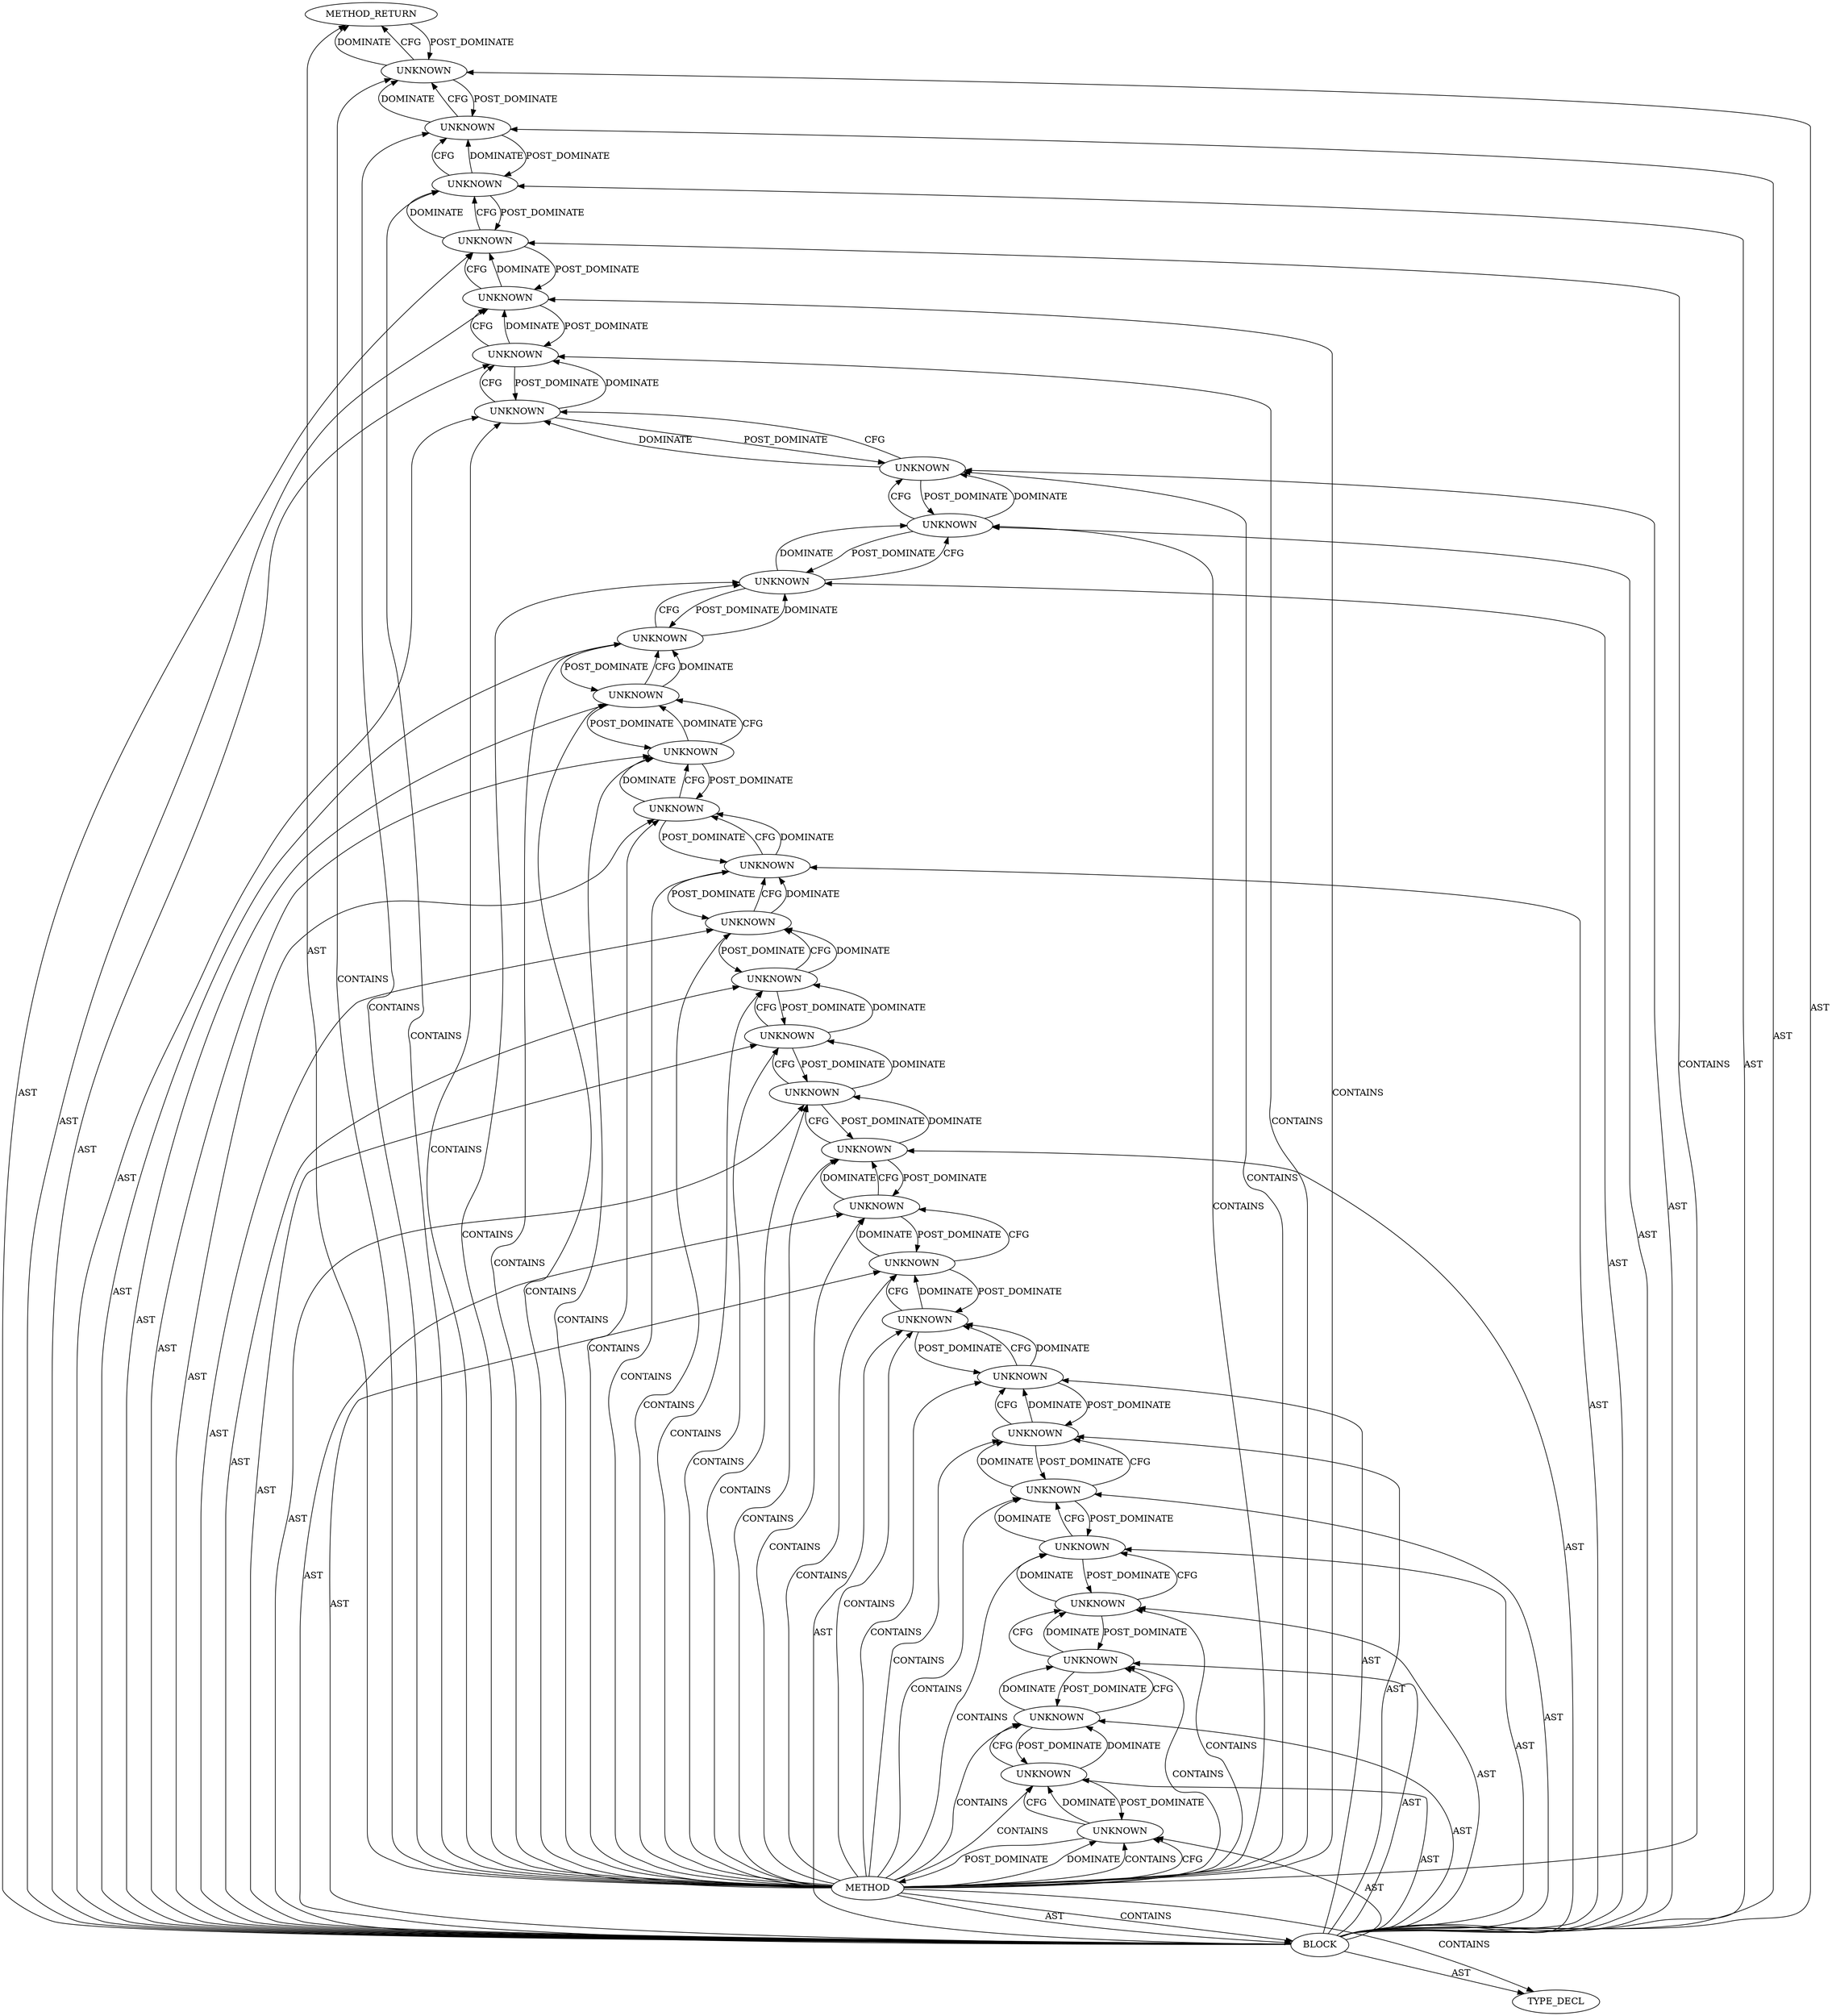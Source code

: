 digraph {
  18906 [label=METHOD_RETURN ORDER=2 CODE="RET" COLUMN_NUMBER=1 LINE_NUMBER=1 TYPE_FULL_NAME="ANY" EVALUATION_STRATEGY="BY_VALUE"]
  18889 [label=UNKNOWN ORDER=17 PARSER_TYPE_NAME="CASTProblemDeclaration" ARGUMENT_INDEX=17 CODE="__entry->tcp_seq = tcp_seq;" COLUMN_NUMBER=3 LINE_NUMBER=93 TYPE_FULL_NAME="<empty>" CONTAINED_REF="<empty>"]
  18890 [label=UNKNOWN ORDER=18 PARSER_TYPE_NAME="CASTProblemDeclaration" ARGUMENT_INDEX=18 CODE="__entry->sync_type = sync_type;" COLUMN_NUMBER=3 LINE_NUMBER=94 TYPE_FULL_NAME="<empty>" CONTAINED_REF="<empty>"]
  18900 [label=UNKNOWN ORDER=28 PARSER_TYPE_NAME="CASTProblemDeclaration" ARGUMENT_INDEX=28 CODE="__entry->exp_tcp_seq = exp_tcp_seq;" COLUMN_NUMBER=3 LINE_NUMBER=162 TYPE_FULL_NAME="<empty>" CONTAINED_REF="<empty>"]
  18875 [label=UNKNOWN ORDER=3 PARSER_TYPE_NAME="CASTProblemDeclaration" ARGUMENT_INDEX=3 CODE="__entry->rec_no = get_unaligned_be64(rec_no);" COLUMN_NUMBER=3 LINE_NUMBER=31 TYPE_FULL_NAME="<empty>" CONTAINED_REF="<empty>"]
  18879 [label=UNKNOWN ORDER=7 PARSER_TYPE_NAME="CASTProblemDeclaration" ARGUMENT_INDEX=7 CODE="),

	TP_printk(
		\"sk=%p direction=%d tcp_seq=%u rec_no=%llu ret=%d\",
		__entry->sk, __entry->dir, __entry->tcp_seq, __entry->rec_no,
		__entry->ret
	)
);" COLUMN_NUMBER=2 LINE_NUMBER=35 TYPE_FULL_NAME="<empty>" CONTAINED_REF="<empty>"]
  18899 [label=UNKNOWN ORDER=27 PARSER_TYPE_NAME="CASTProblemDeclaration" ARGUMENT_INDEX=27 CODE="__entry->tcp_seq = tcp_seq;" COLUMN_NUMBER=3 LINE_NUMBER=161 TYPE_FULL_NAME="<empty>" CONTAINED_REF="<empty>"]
  18902 [label=UNKNOWN ORDER=30 PARSER_TYPE_NAME="CASTProblemDeclaration" ARGUMENT_INDEX=30 CODE="TRACE_EVENT(tls_device_tx_resync_send,

	TP_PROTO(struct sock *sk, u32 tcp_seq, u8 *rec_no),

	TP_ARGS(sk, tcp_seq, rec_no),

	TP_STRUCT__entry(
		__field(	struct sock *,	sk		)
		__field(	u64,		rec_no		)
		__field(	u32,		tcp_seq		)
	),

	TP_fast_assign(
		__entry->sk = sk;" COLUMN_NUMBER=1 LINE_NUMBER=171 TYPE_FULL_NAME="<empty>" CONTAINED_REF="<empty>"]
  18881 [label=UNKNOWN ORDER=9 PARSER_TYPE_NAME="CASTProblemDeclaration" ARGUMENT_INDEX=9 CODE="__entry->rec_no = get_unaligned_be64(rec_no);" COLUMN_NUMBER=3 LINE_NUMBER=62 TYPE_FULL_NAME="<empty>" CONTAINED_REF="<empty>"]
  18905 [label=UNKNOWN ORDER=33 PARSER_TYPE_NAME="CASTProblemDeclaration" ARGUMENT_INDEX=33 CODE="),

	TP_printk(
		\"sk=%p tcp_seq=%u rec_no=%llu\",
		__entry->sk, __entry->tcp_seq, __entry->rec_no
	)
);" COLUMN_NUMBER=2 LINE_NUMBER=187 TYPE_FULL_NAME="<empty>" CONTAINED_REF="<empty>"]
  18892 [label=UNKNOWN ORDER=20 PARSER_TYPE_NAME="CASTProblemDeclaration" ARGUMENT_INDEX=20 CODE="TRACE_EVENT(tls_device_rx_resync_nh_schedule,

	TP_PROTO(struct sock *sk),

	TP_ARGS(sk),

	TP_STRUCT__entry(
		__field(	struct sock *,	sk		)
	),

	TP_fast_assign(
		__entry->sk = sk;" COLUMN_NUMBER=1 LINE_NUMBER=104 TYPE_FULL_NAME="<empty>" CONTAINED_REF="<empty>"]
  18904 [label=UNKNOWN ORDER=32 PARSER_TYPE_NAME="CASTProblemDeclaration" ARGUMENT_INDEX=32 CODE="__entry->tcp_seq = tcp_seq;" COLUMN_NUMBER=3 LINE_NUMBER=186 TYPE_FULL_NAME="<empty>" CONTAINED_REF="<empty>"]
  18872 [label=BLOCK ORDER=1 ARGUMENT_INDEX=-1 CODE="<empty>" COLUMN_NUMBER=1 LINE_NUMBER=1 TYPE_FULL_NAME="ANY"]
  18871 [label=METHOD COLUMN_NUMBER=1 LINE_NUMBER=1 COLUMN_NUMBER_END=31 IS_EXTERNAL=false SIGNATURE="" NAME="<global>" AST_PARENT_TYPE="TYPE_DECL" AST_PARENT_FULL_NAME="trace.h:<global>" ORDER=1 CODE="<global>" FULL_NAME="trace.h:<global>" LINE_NUMBER_END=202 FILENAME="trace.h"]
  18886 [label=UNKNOWN ORDER=14 PARSER_TYPE_NAME="CASTProblemDeclaration" ARGUMENT_INDEX=14 CODE="),

	TP_printk(
		\"sk=%p tcp_seq=%u rec_no=%llu len=%u encrypted=%d decrypted=%d\",
		__entry->sk, __entry->tcp_seq,
		__entry->rec_no, __entry->rec_len,
		__entry->encrypted, __entry->decrypted
	)
);" COLUMN_NUMBER=2 LINE_NUMBER=67 TYPE_FULL_NAME="<empty>" CONTAINED_REF="<empty>"]
  18885 [label=UNKNOWN ORDER=13 PARSER_TYPE_NAME="CASTProblemDeclaration" ARGUMENT_INDEX=13 CODE="__entry->decrypted = decrypted;" COLUMN_NUMBER=3 LINE_NUMBER=66 TYPE_FULL_NAME="<empty>" CONTAINED_REF="<empty>"]
  18903 [label=UNKNOWN ORDER=31 PARSER_TYPE_NAME="CASTProblemDeclaration" ARGUMENT_INDEX=31 CODE="__entry->rec_no = get_unaligned_be64(rec_no);" COLUMN_NUMBER=3 LINE_NUMBER=185 TYPE_FULL_NAME="<empty>" CONTAINED_REF="<empty>"]
  18891 [label=UNKNOWN ORDER=19 PARSER_TYPE_NAME="CASTProblemDeclaration" ARGUMENT_INDEX=19 CODE="),

	TP_printk(
		\"sk=%p tcp_seq=%u rec_no=%llu sync_type=%d\",
		__entry->sk, __entry->tcp_seq, __entry->rec_no,
		__entry->sync_type
	)
);" COLUMN_NUMBER=2 LINE_NUMBER=95 TYPE_FULL_NAME="<empty>" CONTAINED_REF="<empty>"]
  18898 [label=UNKNOWN ORDER=26 PARSER_TYPE_NAME="CASTProblemDeclaration" ARGUMENT_INDEX=26 CODE="TRACE_EVENT(tls_device_tx_resync_req,

	TP_PROTO(struct sock *sk, u32 tcp_seq, u32 exp_tcp_seq),

	TP_ARGS(sk, tcp_seq, exp_tcp_seq),

	TP_STRUCT__entry(
		__field(	struct sock *,	sk		)
		__field(	u32,		tcp_seq		)
		__field(	u32,		exp_tcp_seq	)
	),

	TP_fast_assign(
		__entry->sk = sk;" COLUMN_NUMBER=1 LINE_NUMBER=147 TYPE_FULL_NAME="<empty>" CONTAINED_REF="<empty>"]
  18876 [label=UNKNOWN ORDER=4 PARSER_TYPE_NAME="CASTProblemDeclaration" ARGUMENT_INDEX=4 CODE="__entry->dir = dir;" COLUMN_NUMBER=3 LINE_NUMBER=32 TYPE_FULL_NAME="<empty>" CONTAINED_REF="<empty>"]
  18894 [label=UNKNOWN ORDER=22 PARSER_TYPE_NAME="CASTProblemDeclaration" ARGUMENT_INDEX=22 CODE="TRACE_EVENT(tls_device_rx_resync_nh_delay,

	TP_PROTO(struct sock *sk, u32 sock_data, u32 rec_len),

	TP_ARGS(sk, sock_data, rec_len),

	TP_STRUCT__entry(
		__field(	struct sock *,	sk		)
		__field(	u32,		sock_data	)
		__field(	u32,		rec_len		)
	),

	TP_fast_assign(
		__entry->sk = sk;" COLUMN_NUMBER=1 LINE_NUMBER=123 TYPE_FULL_NAME="<empty>" CONTAINED_REF="<empty>"]
  18878 [label=UNKNOWN ORDER=6 PARSER_TYPE_NAME="CASTProblemDeclaration" ARGUMENT_INDEX=6 CODE="__entry->ret = ret;" COLUMN_NUMBER=3 LINE_NUMBER=34 TYPE_FULL_NAME="<empty>" CONTAINED_REF="<empty>"]
  18888 [label=UNKNOWN ORDER=16 PARSER_TYPE_NAME="CASTProblemDeclaration" ARGUMENT_INDEX=16 CODE="__entry->rec_no = get_unaligned_be64(rec_no);" COLUMN_NUMBER=3 LINE_NUMBER=92 TYPE_FULL_NAME="<empty>" CONTAINED_REF="<empty>"]
  18877 [label=UNKNOWN ORDER=5 PARSER_TYPE_NAME="CASTProblemDeclaration" ARGUMENT_INDEX=5 CODE="__entry->tcp_seq = tcp_seq;" COLUMN_NUMBER=3 LINE_NUMBER=33 TYPE_FULL_NAME="<empty>" CONTAINED_REF="<empty>"]
  18883 [label=UNKNOWN ORDER=11 PARSER_TYPE_NAME="CASTProblemDeclaration" ARGUMENT_INDEX=11 CODE="__entry->rec_len = rec_len;" COLUMN_NUMBER=3 LINE_NUMBER=64 TYPE_FULL_NAME="<empty>" CONTAINED_REF="<empty>"]
  18897 [label=UNKNOWN ORDER=25 PARSER_TYPE_NAME="CASTProblemDeclaration" ARGUMENT_INDEX=25 CODE="),

	TP_printk(
		\"sk=%p sock_data=%u rec_len=%u\",
		__entry->sk, __entry->sock_data, __entry->rec_len
	)
);" COLUMN_NUMBER=2 LINE_NUMBER=139 TYPE_FULL_NAME="<empty>" CONTAINED_REF="<empty>"]
  18887 [label=UNKNOWN ORDER=15 PARSER_TYPE_NAME="CASTProblemDeclaration" ARGUMENT_INDEX=15 CODE="TRACE_EVENT(tls_device_rx_resync_send,

	TP_PROTO(struct sock *sk, u32 tcp_seq, u8 *rec_no, int sync_type),

	TP_ARGS(sk, tcp_seq, rec_no, sync_type),

	TP_STRUCT__entry(
		__field(	struct sock *,	sk		)
		__field(	u64,		rec_no		)
		__field(	u32,		tcp_seq		)
		__field(	int,		sync_type	)
	),

	TP_fast_assign(
		__entry->sk = sk;" COLUMN_NUMBER=1 LINE_NUMBER=77 TYPE_FULL_NAME="<empty>" CONTAINED_REF="<empty>"]
  18896 [label=UNKNOWN ORDER=24 PARSER_TYPE_NAME="CASTProblemDeclaration" ARGUMENT_INDEX=24 CODE="__entry->rec_len = rec_len;" COLUMN_NUMBER=3 LINE_NUMBER=138 TYPE_FULL_NAME="<empty>" CONTAINED_REF="<empty>"]
  18873 [label=TYPE_DECL AST_PARENT_TYPE="" AST_PARENT_FULL_NAME="" ORDER=1 CODE="struct sock" COLUMN_NUMBER=1 FULL_NAME="sock" LINE_NUMBER=13 IS_EXTERNAL=false FILENAME="trace.h" NAME="sock"]
  18901 [label=UNKNOWN ORDER=29 PARSER_TYPE_NAME="CASTProblemDeclaration" ARGUMENT_INDEX=29 CODE="),

	TP_printk(
		\"sk=%p tcp_seq=%u exp_tcp_seq=%u\",
		__entry->sk, __entry->tcp_seq, __entry->exp_tcp_seq
	)
);" COLUMN_NUMBER=2 LINE_NUMBER=163 TYPE_FULL_NAME="<empty>" CONTAINED_REF="<empty>"]
  18893 [label=UNKNOWN ORDER=21 PARSER_TYPE_NAME="CASTProblemDeclaration" ARGUMENT_INDEX=21 CODE="),

	TP_printk(
		\"sk=%p\", __entry->sk
	)
);" COLUMN_NUMBER=2 LINE_NUMBER=116 TYPE_FULL_NAME="<empty>" CONTAINED_REF="<empty>"]
  18882 [label=UNKNOWN ORDER=10 PARSER_TYPE_NAME="CASTProblemDeclaration" ARGUMENT_INDEX=10 CODE="__entry->tcp_seq = tcp_seq;" COLUMN_NUMBER=3 LINE_NUMBER=63 TYPE_FULL_NAME="<empty>" CONTAINED_REF="<empty>"]
  18874 [label=UNKNOWN ORDER=2 PARSER_TYPE_NAME="CASTProblemDeclaration" ARGUMENT_INDEX=2 CODE="TRACE_EVENT(tls_device_offload_set,

	TP_PROTO(struct sock *sk, int dir, u32 tcp_seq, u8 *rec_no, int ret),

	TP_ARGS(sk, dir, tcp_seq, rec_no, ret),

	TP_STRUCT__entry(
		__field(	struct sock *,	sk		)
		__field(	u64,		rec_no		)
		__field(	int,		dir		)
		__field(	u32,		tcp_seq		)
		__field(	int,		ret		)
	),

	TP_fast_assign(
		__entry->sk = sk;" COLUMN_NUMBER=1 LINE_NUMBER=15 TYPE_FULL_NAME="<empty>" CONTAINED_REF="<empty>"]
  18895 [label=UNKNOWN ORDER=23 PARSER_TYPE_NAME="CASTProblemDeclaration" ARGUMENT_INDEX=23 CODE="__entry->sock_data = sock_data;" COLUMN_NUMBER=3 LINE_NUMBER=137 TYPE_FULL_NAME="<empty>" CONTAINED_REF="<empty>"]
  18880 [label=UNKNOWN ORDER=8 PARSER_TYPE_NAME="CASTProblemDeclaration" ARGUMENT_INDEX=8 CODE="TRACE_EVENT(tls_device_decrypted,

	TP_PROTO(struct sock *sk, u32 tcp_seq, u8 *rec_no, u32 rec_len,
		 bool encrypted, bool decrypted),

	TP_ARGS(sk, tcp_seq, rec_no, rec_len, encrypted, decrypted),

	TP_STRUCT__entry(
		__field(	struct sock *,	sk		)
		__field(	u64,		rec_no		)
		__field(	u32,		tcp_seq		)
		__field(	u32,		rec_len		)
		__field(	bool,		encrypted	)
		__field(	bool,		decrypted	)
	),

	TP_fast_assign(
		__entry->sk = sk;" COLUMN_NUMBER=1 LINE_NUMBER=44 TYPE_FULL_NAME="<empty>" CONTAINED_REF="<empty>"]
  18884 [label=UNKNOWN ORDER=12 PARSER_TYPE_NAME="CASTProblemDeclaration" ARGUMENT_INDEX=12 CODE="__entry->encrypted = encrypted;" COLUMN_NUMBER=3 LINE_NUMBER=65 TYPE_FULL_NAME="<empty>" CONTAINED_REF="<empty>"]
  18885 -> 18884 [label=POST_DOMINATE ]
  18903 -> 18902 [label=POST_DOMINATE ]
  18904 -> 18905 [label=DOMINATE ]
  18872 -> 18881 [label=AST ]
  18872 -> 18875 [label=AST ]
  18872 -> 18893 [label=AST ]
  18888 -> 18887 [label=POST_DOMINATE ]
  18872 -> 18904 [label=AST ]
  18871 -> 18888 [label=CONTAINS ]
  18872 -> 18900 [label=AST ]
  18889 -> 18888 [label=POST_DOMINATE ]
  18892 -> 18893 [label=DOMINATE ]
  18879 -> 18880 [label=DOMINATE ]
  18874 -> 18875 [label=CFG ]
  18884 -> 18885 [label=CFG ]
  18872 -> 18895 [label=AST ]
  18880 -> 18879 [label=POST_DOMINATE ]
  18881 -> 18882 [label=CFG ]
  18871 -> 18881 [label=CONTAINS ]
  18876 -> 18877 [label=CFG ]
  18872 -> 18887 [label=AST ]
  18871 -> 18892 [label=CONTAINS ]
  18890 -> 18891 [label=CFG ]
  18872 -> 18879 [label=AST ]
  18871 -> 18904 [label=CONTAINS ]
  18871 -> 18884 [label=CONTAINS ]
  18892 -> 18893 [label=CFG ]
  18871 -> 18900 [label=CONTAINS ]
  18872 -> 18905 [label=AST ]
  18899 -> 18900 [label=DOMINATE ]
  18899 -> 18900 [label=CFG ]
  18871 -> 18886 [label=CONTAINS ]
  18883 -> 18884 [label=CFG ]
  18897 -> 18898 [label=DOMINATE ]
  18901 -> 18900 [label=POST_DOMINATE ]
  18872 -> 18880 [label=AST ]
  18871 -> 18890 [label=CONTAINS ]
  18906 -> 18905 [label=POST_DOMINATE ]
  18893 -> 18892 [label=POST_DOMINATE ]
  18877 -> 18876 [label=POST_DOMINATE ]
  18887 -> 18888 [label=DOMINATE ]
  18872 -> 18901 [label=AST ]
  18872 -> 18884 [label=AST ]
  18885 -> 18886 [label=DOMINATE ]
  18875 -> 18876 [label=DOMINATE ]
  18900 -> 18901 [label=CFG ]
  18905 -> 18906 [label=DOMINATE ]
  18871 -> 18905 [label=CONTAINS ]
  18871 -> 18880 [label=CONTAINS ]
  18874 -> 18875 [label=DOMINATE ]
  18872 -> 18883 [label=AST ]
  18890 -> 18891 [label=DOMINATE ]
  18871 -> 18901 [label=CONTAINS ]
  18878 -> 18877 [label=POST_DOMINATE ]
  18872 -> 18886 [label=AST ]
  18905 -> 18906 [label=CFG ]
  18872 -> 18889 [label=AST ]
  18901 -> 18902 [label=CFG ]
  18872 -> 18878 [label=AST ]
  18881 -> 18882 [label=DOMINATE ]
  18872 -> 18898 [label=AST ]
  18896 -> 18895 [label=POST_DOMINATE ]
  18883 -> 18884 [label=DOMINATE ]
  18888 -> 18889 [label=DOMINATE ]
  18901 -> 18902 [label=DOMINATE ]
  18871 -> 18895 [label=CONTAINS ]
  18897 -> 18896 [label=POST_DOMINATE ]
  18878 -> 18879 [label=CFG ]
  18880 -> 18881 [label=CFG ]
  18878 -> 18879 [label=DOMINATE ]
  18883 -> 18882 [label=POST_DOMINATE ]
  18881 -> 18880 [label=POST_DOMINATE ]
  18887 -> 18888 [label=CFG ]
  18871 -> 18896 [label=CONTAINS ]
  18894 -> 18895 [label=CFG ]
  18889 -> 18890 [label=CFG ]
  18872 -> 18877 [label=AST ]
  18903 -> 18904 [label=CFG ]
  18896 -> 18897 [label=CFG ]
  18899 -> 18898 [label=POST_DOMINATE ]
  18892 -> 18891 [label=POST_DOMINATE ]
  18872 -> 18888 [label=AST ]
  18871 -> 18878 [label=CONTAINS ]
  18871 -> 18883 [label=CONTAINS ]
  18871 -> 18906 [label=AST ]
  18902 -> 18901 [label=POST_DOMINATE ]
  18872 -> 18897 [label=AST ]
  18871 -> 18894 [label=CONTAINS ]
  18871 -> 18902 [label=CONTAINS ]
  18871 -> 18875 [label=CONTAINS ]
  18887 -> 18886 [label=POST_DOMINATE ]
  18871 -> 18879 [label=CONTAINS ]
  18872 -> 18892 [label=AST ]
  18872 -> 18891 [label=AST ]
  18876 -> 18875 [label=POST_DOMINATE ]
  18884 -> 18883 [label=POST_DOMINATE ]
  18871 -> 18887 [label=CONTAINS ]
  18895 -> 18896 [label=DOMINATE ]
  18880 -> 18881 [label=DOMINATE ]
  18871 -> 18891 [label=CONTAINS ]
  18871 -> 18872 [label=CONTAINS ]
  18893 -> 18894 [label=DOMINATE ]
  18905 -> 18904 [label=POST_DOMINATE ]
  18896 -> 18897 [label=DOMINATE ]
  18876 -> 18877 [label=DOMINATE ]
  18879 -> 18880 [label=CFG ]
  18882 -> 18883 [label=CFG ]
  18871 -> 18874 [label=DOMINATE ]
  18894 -> 18893 [label=POST_DOMINATE ]
  18898 -> 18899 [label=CFG ]
  18902 -> 18903 [label=DOMINATE ]
  18886 -> 18887 [label=DOMINATE ]
  18890 -> 18889 [label=POST_DOMINATE ]
  18891 -> 18892 [label=CFG ]
  18872 -> 18873 [label=AST ]
  18893 -> 18894 [label=CFG ]
  18872 -> 18882 [label=AST ]
  18871 -> 18872 [label=AST ]
  18871 -> 18876 [label=CONTAINS ]
  18871 -> 18897 [label=CONTAINS ]
  18871 -> 18882 [label=CONTAINS ]
  18885 -> 18886 [label=CFG ]
  18872 -> 18903 [label=AST ]
  18871 -> 18903 [label=CONTAINS ]
  18871 -> 18898 [label=CONTAINS ]
  18871 -> 18874 [label=CONTAINS ]
  18872 -> 18899 [label=AST ]
  18871 -> 18877 [label=CONTAINS ]
  18872 -> 18876 [label=AST ]
  18872 -> 18896 [label=AST ]
  18900 -> 18899 [label=POST_DOMINATE ]
  18898 -> 18899 [label=DOMINATE ]
  18872 -> 18894 [label=AST ]
  18871 -> 18893 [label=CONTAINS ]
  18903 -> 18904 [label=DOMINATE ]
  18895 -> 18894 [label=POST_DOMINATE ]
  18882 -> 18881 [label=POST_DOMINATE ]
  18879 -> 18878 [label=POST_DOMINATE ]
  18882 -> 18883 [label=DOMINATE ]
  18900 -> 18901 [label=DOMINATE ]
  18891 -> 18892 [label=DOMINATE ]
  18871 -> 18885 [label=CONTAINS ]
  18889 -> 18890 [label=DOMINATE ]
  18894 -> 18895 [label=DOMINATE ]
  18895 -> 18896 [label=CFG ]
  18886 -> 18887 [label=CFG ]
  18872 -> 18885 [label=AST ]
  18904 -> 18903 [label=POST_DOMINATE ]
  18897 -> 18898 [label=CFG ]
  18888 -> 18889 [label=CFG ]
  18877 -> 18878 [label=CFG ]
  18884 -> 18885 [label=DOMINATE ]
  18871 -> 18889 [label=CONTAINS ]
  18872 -> 18874 [label=AST ]
  18871 -> 18899 [label=CONTAINS ]
  18904 -> 18905 [label=CFG ]
  18875 -> 18874 [label=POST_DOMINATE ]
  18874 -> 18871 [label=POST_DOMINATE ]
  18871 -> 18873 [label=CONTAINS ]
  18872 -> 18890 [label=AST ]
  18871 -> 18874 [label=CFG ]
  18875 -> 18876 [label=CFG ]
  18898 -> 18897 [label=POST_DOMINATE ]
  18877 -> 18878 [label=DOMINATE ]
  18902 -> 18903 [label=CFG ]
  18872 -> 18902 [label=AST ]
  18886 -> 18885 [label=POST_DOMINATE ]
  18891 -> 18890 [label=POST_DOMINATE ]
}
